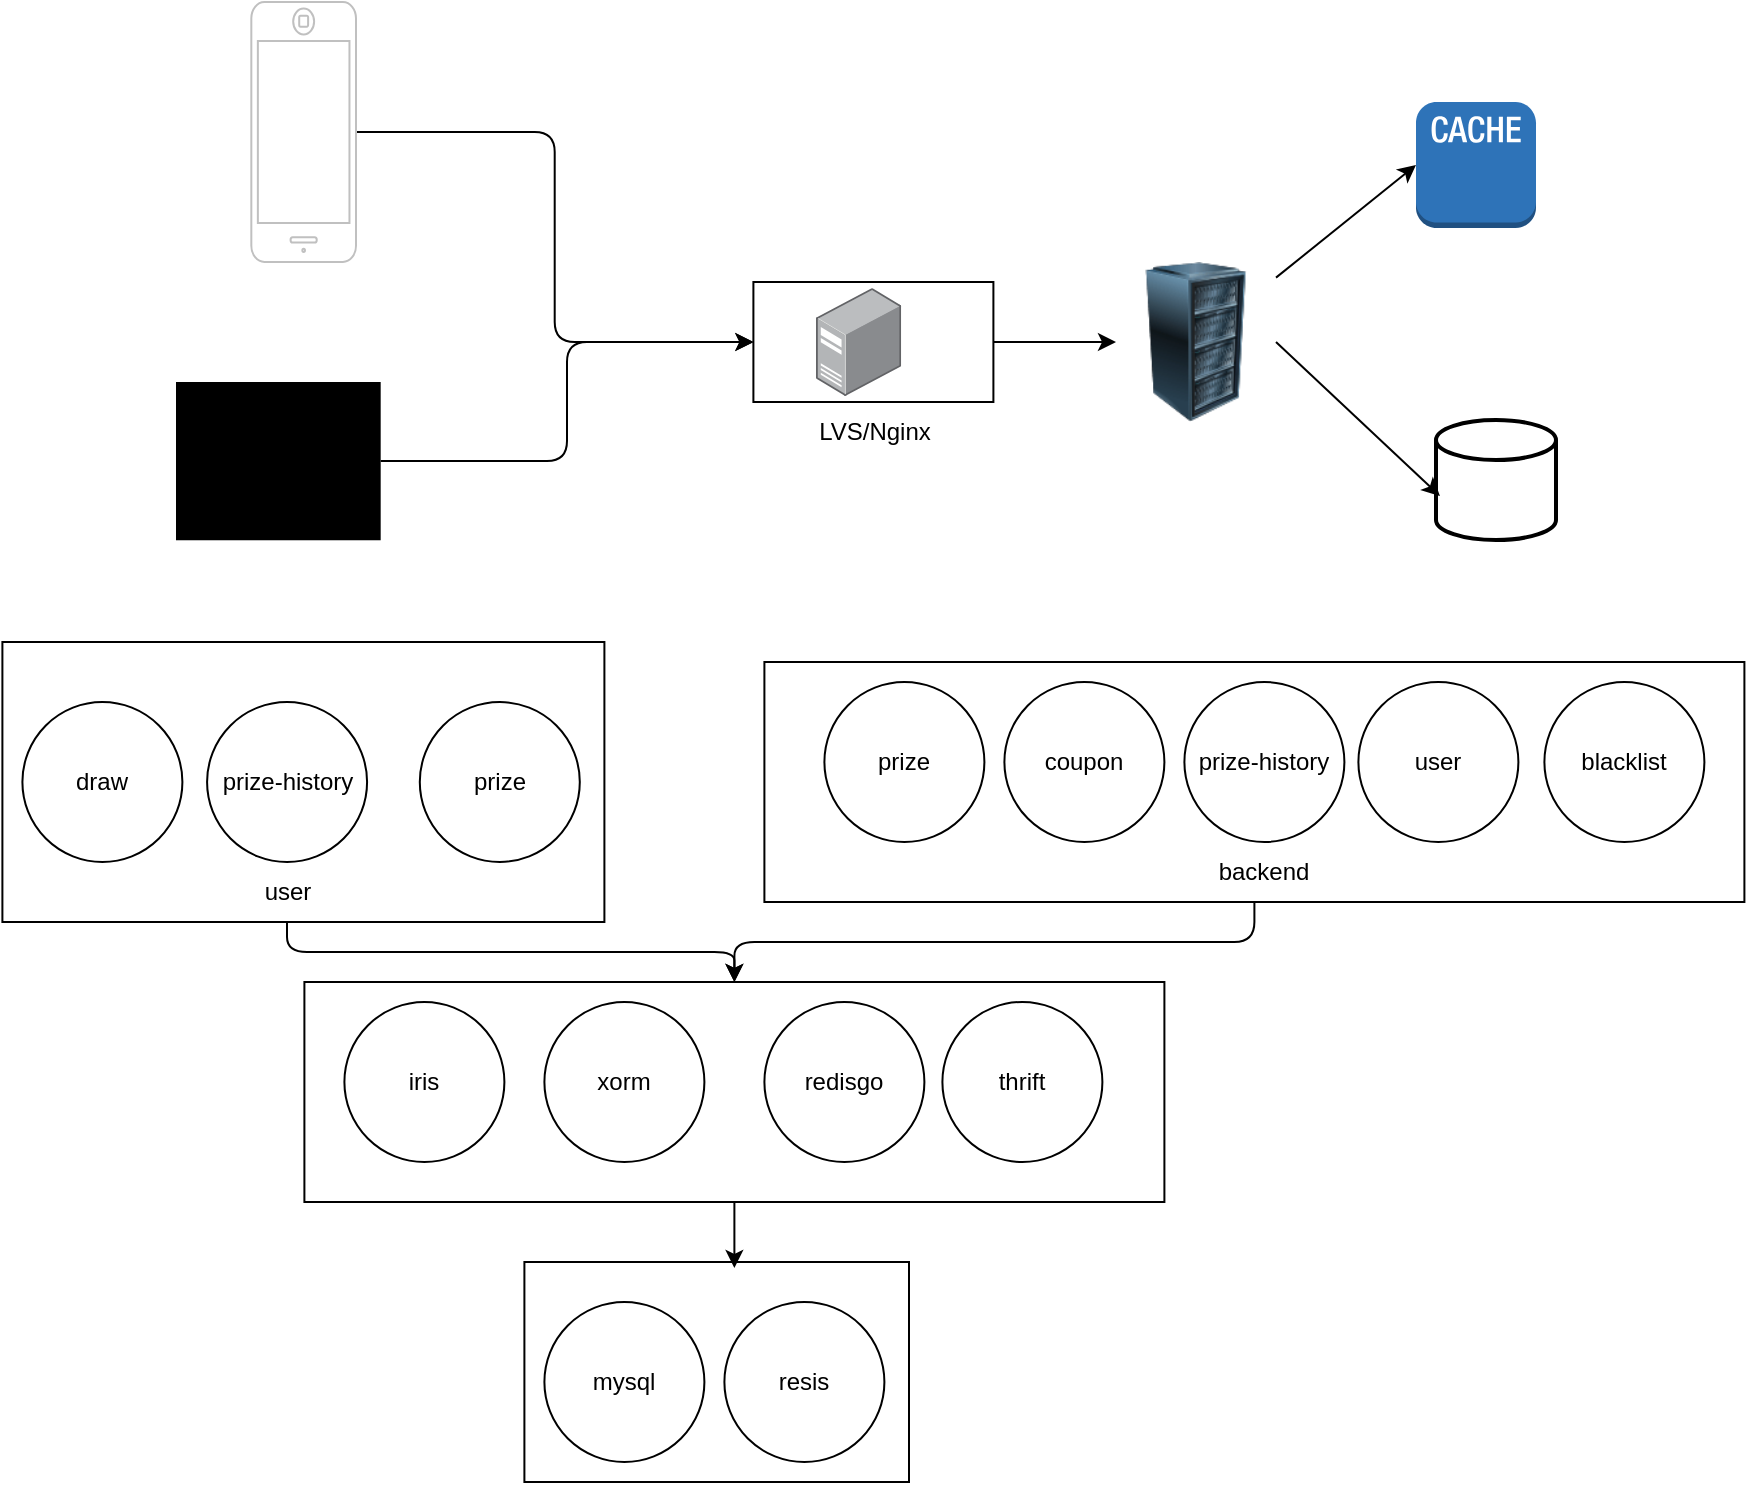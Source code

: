 <mxfile>
    <diagram id="PHdKZMhn6RHviG3kJnWt" name="Page-1">
        <mxGraphModel dx="1685" dy="758" grid="1" gridSize="10" guides="1" tooltips="1" connect="1" arrows="1" fold="1" page="0" pageScale="1" pageWidth="827" pageHeight="1169" background="none" math="0" shadow="0">
            <root>
                <mxCell id="0"/>
                <mxCell id="1" parent="0"/>
                <mxCell id="64" value="" style="whiteSpace=wrap;html=1;" vertex="1" parent="1">
                    <mxGeometry x="133.2" y="690" width="430" height="110" as="geometry"/>
                </mxCell>
                <mxCell id="63" value="" style="whiteSpace=wrap;html=1;" vertex="1" parent="1">
                    <mxGeometry x="243.2" y="830" width="192.3" height="110" as="geometry"/>
                </mxCell>
                <mxCell id="67" style="edgeStyle=orthogonalEdgeStyle;html=1;entryX=0.5;entryY=0;entryDx=0;entryDy=0;" edge="1" parent="1" source="55" target="64">
                    <mxGeometry relative="1" as="geometry"/>
                </mxCell>
                <mxCell id="55" value="" style="whiteSpace=wrap;html=1;" vertex="1" parent="1">
                    <mxGeometry x="363.2" y="530" width="490" height="120" as="geometry"/>
                </mxCell>
                <mxCell id="24" style="edgeStyle=orthogonalEdgeStyle;html=1;entryX=0;entryY=0.5;entryDx=0;entryDy=0;" edge="1" parent="1" source="2" target="8">
                    <mxGeometry relative="1" as="geometry"/>
                </mxCell>
                <mxCell id="2" value="" style="html=1;verticalLabelPosition=bottom;labelBackgroundColor=#ffffff;verticalAlign=top;shadow=0;dashed=0;strokeWidth=1;shape=mxgraph.ios7.misc.iphone;strokeColor=#c0c0c0;direction=west;" vertex="1" parent="1">
                    <mxGeometry x="106.66" y="200" width="52.34" height="130" as="geometry"/>
                </mxCell>
                <mxCell id="27" style="edgeStyle=orthogonalEdgeStyle;html=1;entryX=0;entryY=0.5;entryDx=0;entryDy=0;" edge="1" parent="1" source="3" target="8">
                    <mxGeometry relative="1" as="geometry"/>
                </mxCell>
                <mxCell id="3" value="" style="sketch=0;verticalLabelPosition=bottom;sketch=0;aspect=fixed;html=1;verticalAlign=top;strokeColor=none;fillColor=#000000;align=center;outlineConnect=0;pointerEvents=1;shape=mxgraph.citrix2.desktop;" vertex="1" parent="1">
                    <mxGeometry x="69" y="390" width="102.34" height="79.13" as="geometry"/>
                </mxCell>
                <mxCell id="5" value="LVS/Nginx" style="text;html=1;align=center;verticalAlign=middle;resizable=0;points=[];autosize=1;strokeColor=none;fillColor=none;" vertex="1" parent="1">
                    <mxGeometry x="377.7" y="400" width="80" height="30" as="geometry"/>
                </mxCell>
                <mxCell id="17" style="edgeStyle=none;html=1;exitX=1;exitY=0.5;exitDx=0;exitDy=0;" edge="1" parent="1" source="8" target="14">
                    <mxGeometry relative="1" as="geometry"/>
                </mxCell>
                <mxCell id="8" value="" style="rounded=0;whiteSpace=wrap;html=1;" vertex="1" parent="1">
                    <mxGeometry x="357.7" y="340" width="120" height="60" as="geometry"/>
                </mxCell>
                <mxCell id="4" value="" style="image;points=[];aspect=fixed;html=1;align=center;shadow=0;dashed=0;image=img/lib/allied_telesis/computer_and_terminals/Server_Desktop.svg;" vertex="1" parent="1">
                    <mxGeometry x="389" y="343" width="42.6" height="54" as="geometry"/>
                </mxCell>
                <mxCell id="14" value="" style="image;html=1;image=img/lib/clip_art/computers/Server_Rack_128x128.png" vertex="1" parent="1">
                    <mxGeometry x="539" y="330" width="80" height="80" as="geometry"/>
                </mxCell>
                <mxCell id="18" value="" style="outlineConnect=0;dashed=0;verticalLabelPosition=bottom;verticalAlign=top;align=center;html=1;shape=mxgraph.aws3.cache_node;fillColor=#2E73B8;gradientColor=none;" vertex="1" parent="1">
                    <mxGeometry x="689" y="250" width="60" height="63" as="geometry"/>
                </mxCell>
                <mxCell id="19" value="" style="strokeWidth=2;html=1;shape=mxgraph.flowchart.database;whiteSpace=wrap;" vertex="1" parent="1">
                    <mxGeometry x="699" y="409" width="60" height="60" as="geometry"/>
                </mxCell>
                <mxCell id="20" style="edgeStyle=none;html=1;entryX=0;entryY=0.5;entryDx=0;entryDy=0;entryPerimeter=0;" edge="1" parent="1" source="14" target="18">
                    <mxGeometry relative="1" as="geometry"/>
                </mxCell>
                <mxCell id="21" style="edgeStyle=none;html=1;exitX=1;exitY=0.5;exitDx=0;exitDy=0;entryX=0.033;entryY=0.633;entryDx=0;entryDy=0;entryPerimeter=0;" edge="1" parent="1" source="14" target="19">
                    <mxGeometry relative="1" as="geometry"/>
                </mxCell>
                <mxCell id="43" value="" style="rounded=0;whiteSpace=wrap;html=1;" vertex="1" parent="1">
                    <mxGeometry x="-17.8" y="520" width="301" height="140" as="geometry"/>
                </mxCell>
                <mxCell id="44" value="draw" style="ellipse;whiteSpace=wrap;html=1;" vertex="1" parent="1">
                    <mxGeometry x="-7.8" y="550" width="80" height="80" as="geometry"/>
                </mxCell>
                <mxCell id="45" value="prize&lt;span style=&quot;background-color: transparent;&quot;&gt;-history&lt;/span&gt;" style="ellipse;whiteSpace=wrap;html=1;" vertex="1" parent="1">
                    <mxGeometry x="84.54" y="550" width="80" height="80" as="geometry"/>
                </mxCell>
                <mxCell id="46" value="prize" style="ellipse;whiteSpace=wrap;html=1;" vertex="1" parent="1">
                    <mxGeometry x="190.9" y="550" width="80" height="80" as="geometry"/>
                </mxCell>
                <mxCell id="65" style="edgeStyle=orthogonalEdgeStyle;html=1;entryX=0.5;entryY=0;entryDx=0;entryDy=0;" edge="1" parent="1" source="49" target="64">
                    <mxGeometry relative="1" as="geometry"/>
                </mxCell>
                <mxCell id="49" value="user" style="text;strokeColor=none;align=center;fillColor=none;html=1;verticalAlign=middle;whiteSpace=wrap;rounded=0;" vertex="1" parent="1">
                    <mxGeometry x="94.54" y="630" width="60" height="30" as="geometry"/>
                </mxCell>
                <mxCell id="50" value="prize" style="ellipse;whiteSpace=wrap;html=1;" vertex="1" parent="1">
                    <mxGeometry x="393.2" y="540" width="80" height="80" as="geometry"/>
                </mxCell>
                <mxCell id="51" value="coupon" style="ellipse;whiteSpace=wrap;html=1;" vertex="1" parent="1">
                    <mxGeometry x="483.2" y="540" width="80" height="80" as="geometry"/>
                </mxCell>
                <mxCell id="52" value="prize-history" style="ellipse;whiteSpace=wrap;html=1;" vertex="1" parent="1">
                    <mxGeometry x="573.2" y="540" width="80" height="80" as="geometry"/>
                </mxCell>
                <mxCell id="53" value="user" style="ellipse;whiteSpace=wrap;html=1;" vertex="1" parent="1">
                    <mxGeometry x="660.2" y="540" width="80" height="80" as="geometry"/>
                </mxCell>
                <mxCell id="54" value="blacklist" style="ellipse;whiteSpace=wrap;html=1;" vertex="1" parent="1">
                    <mxGeometry x="753.2" y="540" width="80" height="80" as="geometry"/>
                </mxCell>
                <mxCell id="56" value="backend" style="text;strokeColor=none;align=center;fillColor=none;html=1;verticalAlign=middle;whiteSpace=wrap;rounded=0;" vertex="1" parent="1">
                    <mxGeometry x="583.2" y="620" width="60" height="30" as="geometry"/>
                </mxCell>
                <mxCell id="57" value="iris" style="ellipse;whiteSpace=wrap;html=1;" vertex="1" parent="1">
                    <mxGeometry x="153.2" y="700" width="80" height="80" as="geometry"/>
                </mxCell>
                <mxCell id="58" value="xorm" style="ellipse;whiteSpace=wrap;html=1;" vertex="1" parent="1">
                    <mxGeometry x="253.2" y="700" width="80" height="80" as="geometry"/>
                </mxCell>
                <mxCell id="59" value="redisgo" style="ellipse;whiteSpace=wrap;html=1;" vertex="1" parent="1">
                    <mxGeometry x="363.2" y="700" width="80" height="80" as="geometry"/>
                </mxCell>
                <mxCell id="60" value="thrift" style="ellipse;whiteSpace=wrap;html=1;" vertex="1" parent="1">
                    <mxGeometry x="452.2" y="700" width="80" height="80" as="geometry"/>
                </mxCell>
                <mxCell id="61" value="mysql" style="ellipse;whiteSpace=wrap;html=1;" vertex="1" parent="1">
                    <mxGeometry x="253.2" y="850" width="80" height="80" as="geometry"/>
                </mxCell>
                <mxCell id="62" value="resis" style="ellipse;whiteSpace=wrap;html=1;" vertex="1" parent="1">
                    <mxGeometry x="343.2" y="850" width="80" height="80" as="geometry"/>
                </mxCell>
                <mxCell id="68" style="edgeStyle=orthogonalEdgeStyle;html=1;entryX=0.546;entryY=0.027;entryDx=0;entryDy=0;entryPerimeter=0;" edge="1" parent="1" source="64" target="63">
                    <mxGeometry relative="1" as="geometry"/>
                </mxCell>
            </root>
        </mxGraphModel>
    </diagram>
</mxfile>